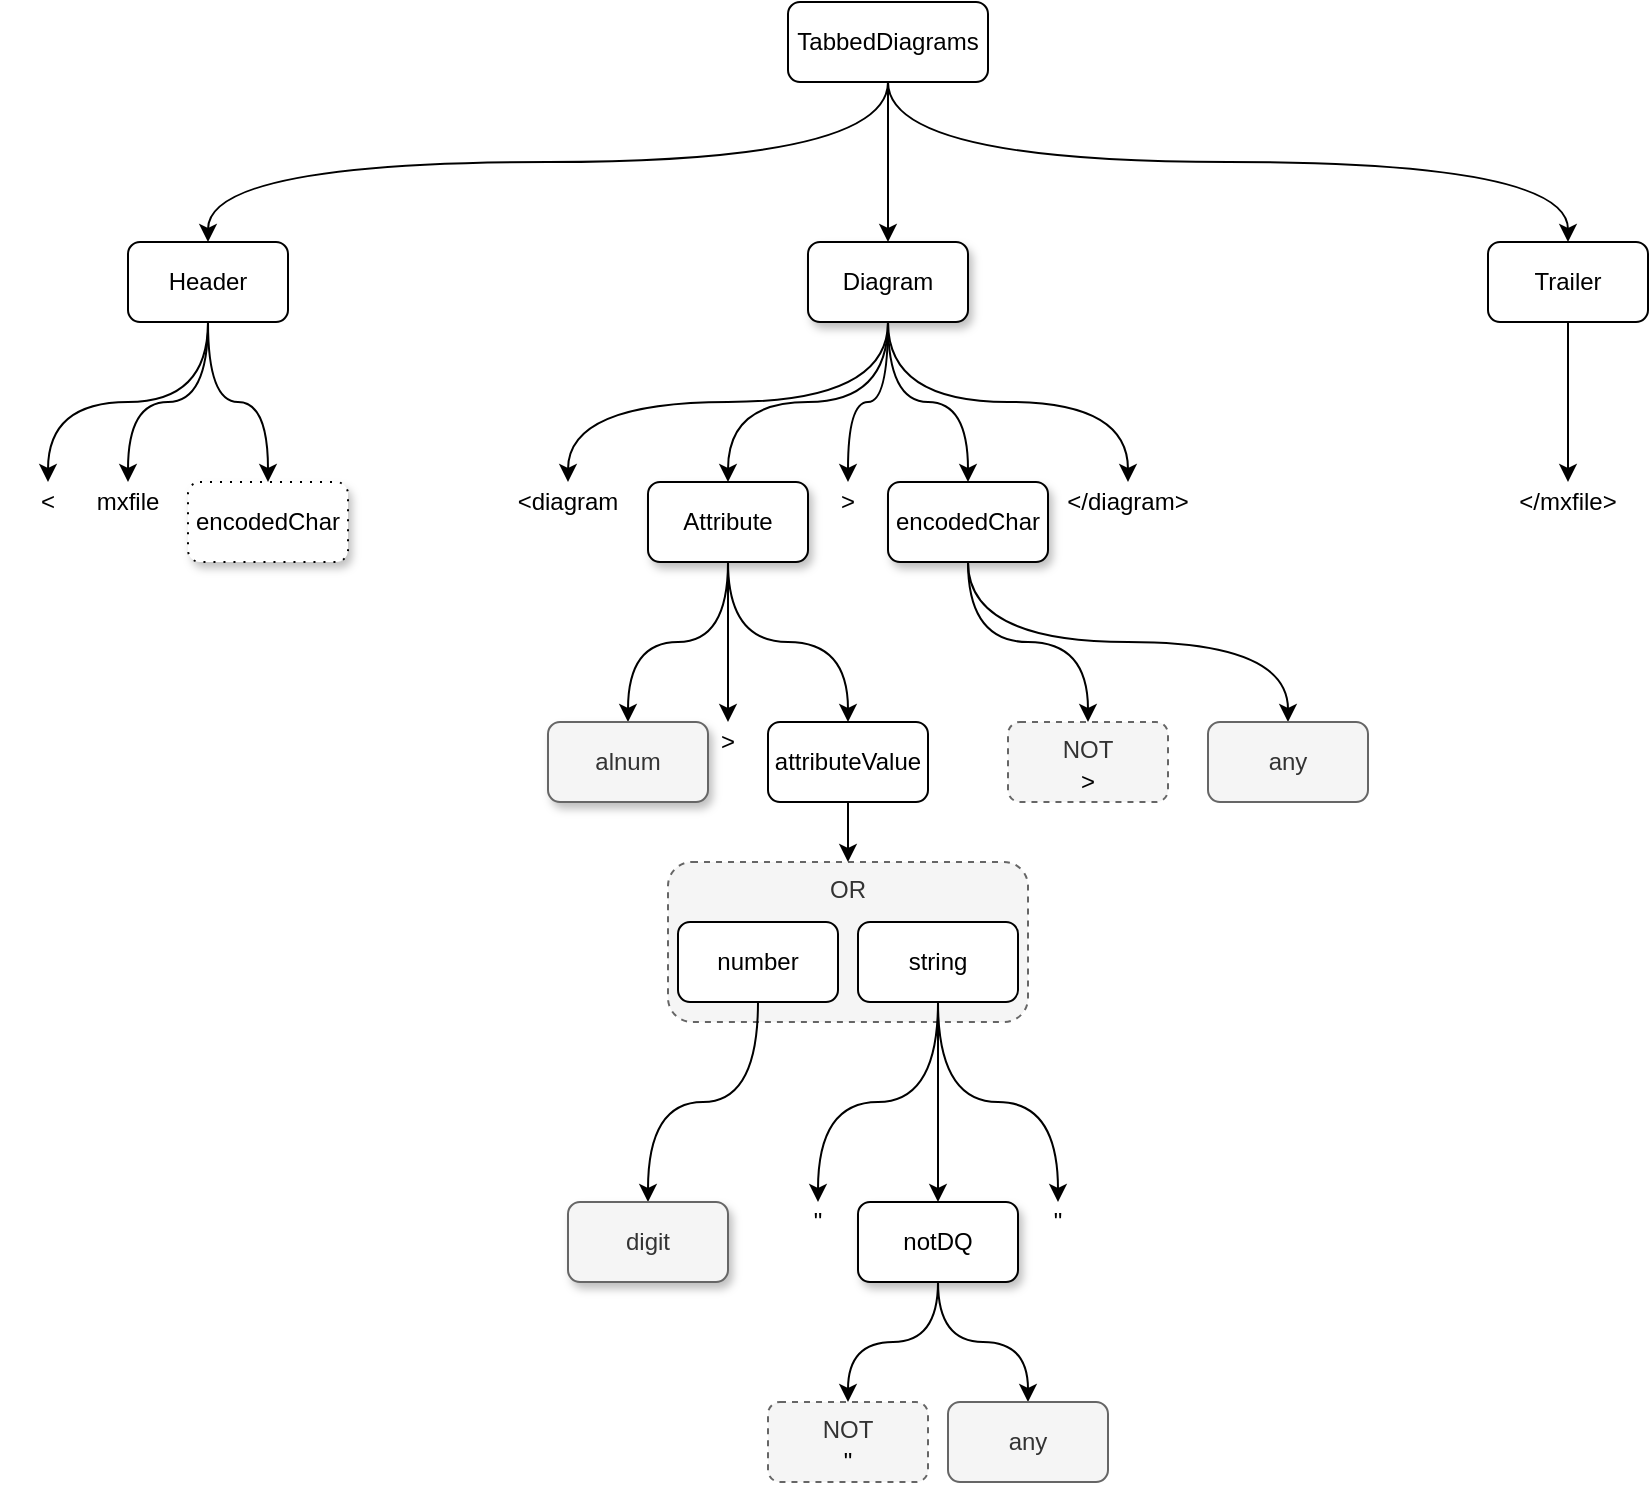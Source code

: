 <mxfile version="14.6.13" type="device"><diagram id="YA6CC45aYDb7RPikW3Vn" name="Page-1"><mxGraphModel dx="1106" dy="705" grid="1" gridSize="10" guides="1" tooltips="1" connect="1" arrows="1" fold="1" page="1" pageScale="1" pageWidth="1100" pageHeight="850" math="0" shadow="0"><root><mxCell id="0"/><mxCell id="1" parent="0"/><mxCell id="K1sE84nKl2dAbx3_uWy9-40" value="OR" style="rounded=1;whiteSpace=wrap;html=1;shadow=0;verticalAlign=top;fillColor=#f5f5f5;strokeColor=#666666;fontColor=#333333;dashed=1;" vertex="1" parent="1"><mxGeometry x="470" y="470" width="180" height="80" as="geometry"/></mxCell><mxCell id="K1sE84nKl2dAbx3_uWy9-27" style="edgeStyle=orthogonalEdgeStyle;curved=1;orthogonalLoop=1;jettySize=auto;html=1;exitX=0.5;exitY=1;exitDx=0;exitDy=0;" edge="1" parent="1" source="K1sE84nKl2dAbx3_uWy9-1" target="K1sE84nKl2dAbx3_uWy9-3"><mxGeometry relative="1" as="geometry"/></mxCell><mxCell id="K1sE84nKl2dAbx3_uWy9-28" style="edgeStyle=orthogonalEdgeStyle;curved=1;orthogonalLoop=1;jettySize=auto;html=1;exitX=0.5;exitY=1;exitDx=0;exitDy=0;entryX=0.5;entryY=0;entryDx=0;entryDy=0;" edge="1" parent="1" source="K1sE84nKl2dAbx3_uWy9-1" target="K1sE84nKl2dAbx3_uWy9-2"><mxGeometry relative="1" as="geometry"/></mxCell><mxCell id="K1sE84nKl2dAbx3_uWy9-29" style="edgeStyle=orthogonalEdgeStyle;curved=1;orthogonalLoop=1;jettySize=auto;html=1;exitX=0.5;exitY=1;exitDx=0;exitDy=0;entryX=0.5;entryY=0;entryDx=0;entryDy=0;" edge="1" parent="1" source="K1sE84nKl2dAbx3_uWy9-1" target="K1sE84nKl2dAbx3_uWy9-4"><mxGeometry relative="1" as="geometry"/></mxCell><mxCell id="K1sE84nKl2dAbx3_uWy9-1" value="TabbedDiagrams" style="rounded=1;whiteSpace=wrap;html=1;" vertex="1" parent="1"><mxGeometry x="530" y="40" width="100" height="40" as="geometry"/></mxCell><mxCell id="K1sE84nKl2dAbx3_uWy9-10" style="edgeStyle=orthogonalEdgeStyle;orthogonalLoop=1;jettySize=auto;html=1;exitX=0.5;exitY=1;exitDx=0;exitDy=0;curved=1;" edge="1" parent="1" source="K1sE84nKl2dAbx3_uWy9-2" target="K1sE84nKl2dAbx3_uWy9-6"><mxGeometry relative="1" as="geometry"/></mxCell><mxCell id="K1sE84nKl2dAbx3_uWy9-11" style="edgeStyle=orthogonalEdgeStyle;orthogonalLoop=1;jettySize=auto;html=1;exitX=0.5;exitY=1;exitDx=0;exitDy=0;entryX=0.5;entryY=0;entryDx=0;entryDy=0;curved=1;" edge="1" parent="1" source="K1sE84nKl2dAbx3_uWy9-2" target="K1sE84nKl2dAbx3_uWy9-9"><mxGeometry relative="1" as="geometry"/></mxCell><mxCell id="K1sE84nKl2dAbx3_uWy9-12" style="edgeStyle=orthogonalEdgeStyle;curved=1;orthogonalLoop=1;jettySize=auto;html=1;exitX=0.5;exitY=1;exitDx=0;exitDy=0;entryX=0.5;entryY=0;entryDx=0;entryDy=0;" edge="1" parent="1" source="K1sE84nKl2dAbx3_uWy9-2" target="K1sE84nKl2dAbx3_uWy9-8"><mxGeometry relative="1" as="geometry"/></mxCell><mxCell id="K1sE84nKl2dAbx3_uWy9-2" value="Header" style="rounded=1;whiteSpace=wrap;html=1;" vertex="1" parent="1"><mxGeometry x="200" y="160" width="80" height="40" as="geometry"/></mxCell><mxCell id="K1sE84nKl2dAbx3_uWy9-22" style="edgeStyle=orthogonalEdgeStyle;curved=1;orthogonalLoop=1;jettySize=auto;html=1;exitX=0.5;exitY=1;exitDx=0;exitDy=0;entryX=0.5;entryY=0;entryDx=0;entryDy=0;" edge="1" parent="1" source="K1sE84nKl2dAbx3_uWy9-3" target="K1sE84nKl2dAbx3_uWy9-19"><mxGeometry relative="1" as="geometry"/></mxCell><mxCell id="K1sE84nKl2dAbx3_uWy9-23" style="edgeStyle=orthogonalEdgeStyle;curved=1;orthogonalLoop=1;jettySize=auto;html=1;exitX=0.5;exitY=1;exitDx=0;exitDy=0;entryX=0.5;entryY=0;entryDx=0;entryDy=0;" edge="1" parent="1" source="K1sE84nKl2dAbx3_uWy9-3" target="K1sE84nKl2dAbx3_uWy9-16"><mxGeometry relative="1" as="geometry"/></mxCell><mxCell id="K1sE84nKl2dAbx3_uWy9-24" style="edgeStyle=orthogonalEdgeStyle;curved=1;orthogonalLoop=1;jettySize=auto;html=1;exitX=0.5;exitY=1;exitDx=0;exitDy=0;entryX=0.5;entryY=0;entryDx=0;entryDy=0;" edge="1" parent="1" source="K1sE84nKl2dAbx3_uWy9-3" target="K1sE84nKl2dAbx3_uWy9-15"><mxGeometry relative="1" as="geometry"/></mxCell><mxCell id="K1sE84nKl2dAbx3_uWy9-25" style="edgeStyle=orthogonalEdgeStyle;curved=1;orthogonalLoop=1;jettySize=auto;html=1;exitX=0.5;exitY=1;exitDx=0;exitDy=0;entryX=0.5;entryY=0;entryDx=0;entryDy=0;" edge="1" parent="1" source="K1sE84nKl2dAbx3_uWy9-3" target="K1sE84nKl2dAbx3_uWy9-20"><mxGeometry relative="1" as="geometry"/></mxCell><mxCell id="K1sE84nKl2dAbx3_uWy9-26" style="edgeStyle=orthogonalEdgeStyle;curved=1;orthogonalLoop=1;jettySize=auto;html=1;exitX=0.5;exitY=1;exitDx=0;exitDy=0;entryX=0.5;entryY=0;entryDx=0;entryDy=0;" edge="1" parent="1" source="K1sE84nKl2dAbx3_uWy9-3" target="K1sE84nKl2dAbx3_uWy9-21"><mxGeometry relative="1" as="geometry"/></mxCell><mxCell id="K1sE84nKl2dAbx3_uWy9-3" value="Diagram" style="rounded=1;whiteSpace=wrap;html=1;shadow=1;" vertex="1" parent="1"><mxGeometry x="540" y="160" width="80" height="40" as="geometry"/></mxCell><mxCell id="K1sE84nKl2dAbx3_uWy9-14" style="edgeStyle=orthogonalEdgeStyle;curved=1;orthogonalLoop=1;jettySize=auto;html=1;exitX=0.5;exitY=1;exitDx=0;exitDy=0;" edge="1" parent="1" source="K1sE84nKl2dAbx3_uWy9-4" target="K1sE84nKl2dAbx3_uWy9-13"><mxGeometry relative="1" as="geometry"/></mxCell><mxCell id="K1sE84nKl2dAbx3_uWy9-4" value="Trailer" style="rounded=1;whiteSpace=wrap;html=1;" vertex="1" parent="1"><mxGeometry x="880" y="160" width="80" height="40" as="geometry"/></mxCell><mxCell id="K1sE84nKl2dAbx3_uWy9-6" value="encodedChar" style="rounded=1;whiteSpace=wrap;html=1;shadow=1;dashed=1;dashPattern=1 4;" vertex="1" parent="1"><mxGeometry x="230" y="280" width="80" height="40" as="geometry"/></mxCell><mxCell id="K1sE84nKl2dAbx3_uWy9-8" value="&amp;lt;" style="text;html=1;strokeColor=none;fillColor=none;align=center;verticalAlign=middle;whiteSpace=wrap;rounded=0;shadow=1;" vertex="1" parent="1"><mxGeometry x="140" y="280" width="40" height="20" as="geometry"/></mxCell><mxCell id="K1sE84nKl2dAbx3_uWy9-9" value="mxfile" style="text;html=1;strokeColor=none;fillColor=none;align=center;verticalAlign=middle;whiteSpace=wrap;rounded=0;shadow=1;" vertex="1" parent="1"><mxGeometry x="180" y="280" width="40" height="20" as="geometry"/></mxCell><mxCell id="K1sE84nKl2dAbx3_uWy9-13" value="&amp;lt;/mxfile&amp;gt;" style="text;html=1;strokeColor=none;fillColor=none;align=center;verticalAlign=middle;whiteSpace=wrap;rounded=0;shadow=1;" vertex="1" parent="1"><mxGeometry x="900" y="280" width="40" height="20" as="geometry"/></mxCell><mxCell id="K1sE84nKl2dAbx3_uWy9-15" value="&amp;lt;diagram" style="text;html=1;strokeColor=none;fillColor=none;align=center;verticalAlign=middle;whiteSpace=wrap;rounded=0;shadow=1;" vertex="1" parent="1"><mxGeometry x="400" y="280" width="40" height="20" as="geometry"/></mxCell><mxCell id="K1sE84nKl2dAbx3_uWy9-33" style="edgeStyle=orthogonalEdgeStyle;curved=1;orthogonalLoop=1;jettySize=auto;html=1;exitX=0.5;exitY=1;exitDx=0;exitDy=0;entryX=0.5;entryY=0;entryDx=0;entryDy=0;" edge="1" parent="1" source="K1sE84nKl2dAbx3_uWy9-16" target="K1sE84nKl2dAbx3_uWy9-30"><mxGeometry relative="1" as="geometry"/></mxCell><mxCell id="K1sE84nKl2dAbx3_uWy9-34" style="edgeStyle=orthogonalEdgeStyle;curved=1;orthogonalLoop=1;jettySize=auto;html=1;exitX=0.5;exitY=1;exitDx=0;exitDy=0;entryX=0.5;entryY=0;entryDx=0;entryDy=0;" edge="1" parent="1" source="K1sE84nKl2dAbx3_uWy9-16" target="K1sE84nKl2dAbx3_uWy9-31"><mxGeometry relative="1" as="geometry"/></mxCell><mxCell id="K1sE84nKl2dAbx3_uWy9-35" style="edgeStyle=orthogonalEdgeStyle;curved=1;orthogonalLoop=1;jettySize=auto;html=1;exitX=0.5;exitY=1;exitDx=0;exitDy=0;entryX=0.5;entryY=0;entryDx=0;entryDy=0;" edge="1" parent="1" source="K1sE84nKl2dAbx3_uWy9-16" target="K1sE84nKl2dAbx3_uWy9-32"><mxGeometry relative="1" as="geometry"/></mxCell><mxCell id="K1sE84nKl2dAbx3_uWy9-16" value="Attribute" style="rounded=1;whiteSpace=wrap;html=1;shadow=1;" vertex="1" parent="1"><mxGeometry x="460" y="280" width="80" height="40" as="geometry"/></mxCell><mxCell id="K1sE84nKl2dAbx3_uWy9-18" style="edgeStyle=orthogonalEdgeStyle;curved=1;orthogonalLoop=1;jettySize=auto;html=1;exitX=0.5;exitY=1;exitDx=0;exitDy=0;" edge="1" parent="1" source="K1sE84nKl2dAbx3_uWy9-15" target="K1sE84nKl2dAbx3_uWy9-15"><mxGeometry relative="1" as="geometry"/></mxCell><mxCell id="K1sE84nKl2dAbx3_uWy9-19" value="&amp;gt;" style="text;html=1;strokeColor=none;fillColor=none;align=center;verticalAlign=middle;whiteSpace=wrap;rounded=0;shadow=1;" vertex="1" parent="1"><mxGeometry x="550" y="280" width="20" height="20" as="geometry"/></mxCell><mxCell id="K1sE84nKl2dAbx3_uWy9-60" style="edgeStyle=orthogonalEdgeStyle;curved=1;orthogonalLoop=1;jettySize=auto;html=1;exitX=0.5;exitY=1;exitDx=0;exitDy=0;entryX=0.5;entryY=0;entryDx=0;entryDy=0;" edge="1" parent="1" source="K1sE84nKl2dAbx3_uWy9-20" target="K1sE84nKl2dAbx3_uWy9-62"><mxGeometry relative="1" as="geometry"><mxPoint x="755" y="400" as="targetPoint"/></mxGeometry></mxCell><mxCell id="K1sE84nKl2dAbx3_uWy9-70" style="edgeStyle=orthogonalEdgeStyle;curved=1;orthogonalLoop=1;jettySize=auto;html=1;exitX=0.5;exitY=1;exitDx=0;exitDy=0;entryX=0.5;entryY=0;entryDx=0;entryDy=0;" edge="1" parent="1" source="K1sE84nKl2dAbx3_uWy9-20" target="K1sE84nKl2dAbx3_uWy9-61"><mxGeometry relative="1" as="geometry"/></mxCell><mxCell id="K1sE84nKl2dAbx3_uWy9-20" value="encodedChar" style="rounded=1;whiteSpace=wrap;html=1;shadow=1;" vertex="1" parent="1"><mxGeometry x="580" y="280" width="80" height="40" as="geometry"/></mxCell><mxCell id="K1sE84nKl2dAbx3_uWy9-21" value="&amp;lt;/diagram&amp;gt;" style="text;html=1;strokeColor=none;fillColor=none;align=center;verticalAlign=middle;whiteSpace=wrap;rounded=0;shadow=1;" vertex="1" parent="1"><mxGeometry x="680" y="280" width="40" height="20" as="geometry"/></mxCell><mxCell id="K1sE84nKl2dAbx3_uWy9-30" value="alnum" style="rounded=1;whiteSpace=wrap;html=1;shadow=1;fillColor=#f5f5f5;strokeColor=#666666;fontColor=#333333;" vertex="1" parent="1"><mxGeometry x="410" y="400" width="80" height="40" as="geometry"/></mxCell><mxCell id="K1sE84nKl2dAbx3_uWy9-31" value="&amp;gt;" style="text;html=1;strokeColor=none;fillColor=none;align=center;verticalAlign=middle;whiteSpace=wrap;rounded=0;shadow=1;" vertex="1" parent="1"><mxGeometry x="490" y="400" width="20" height="20" as="geometry"/></mxCell><mxCell id="K1sE84nKl2dAbx3_uWy9-41" style="edgeStyle=orthogonalEdgeStyle;curved=1;orthogonalLoop=1;jettySize=auto;html=1;exitX=0.5;exitY=1;exitDx=0;exitDy=0;entryX=0.5;entryY=0;entryDx=0;entryDy=0;" edge="1" parent="1" source="K1sE84nKl2dAbx3_uWy9-32" target="K1sE84nKl2dAbx3_uWy9-40"><mxGeometry relative="1" as="geometry"/></mxCell><mxCell id="K1sE84nKl2dAbx3_uWy9-32" value="attributeValue" style="rounded=1;whiteSpace=wrap;html=1;" vertex="1" parent="1"><mxGeometry x="520" y="400" width="80" height="40" as="geometry"/></mxCell><mxCell id="K1sE84nKl2dAbx3_uWy9-43" style="edgeStyle=orthogonalEdgeStyle;curved=1;orthogonalLoop=1;jettySize=auto;html=1;exitX=0.5;exitY=1;exitDx=0;exitDy=0;entryX=0.5;entryY=0;entryDx=0;entryDy=0;" edge="1" parent="1" source="K1sE84nKl2dAbx3_uWy9-36" target="K1sE84nKl2dAbx3_uWy9-42"><mxGeometry relative="1" as="geometry"/></mxCell><mxCell id="K1sE84nKl2dAbx3_uWy9-36" value="number" style="rounded=1;whiteSpace=wrap;html=1;" vertex="1" parent="1"><mxGeometry x="475" y="500" width="80" height="40" as="geometry"/></mxCell><mxCell id="K1sE84nKl2dAbx3_uWy9-47" style="edgeStyle=orthogonalEdgeStyle;curved=1;orthogonalLoop=1;jettySize=auto;html=1;exitX=0.5;exitY=1;exitDx=0;exitDy=0;entryX=0.5;entryY=0;entryDx=0;entryDy=0;" edge="1" parent="1" source="K1sE84nKl2dAbx3_uWy9-37" target="K1sE84nKl2dAbx3_uWy9-44"><mxGeometry relative="1" as="geometry"/></mxCell><mxCell id="K1sE84nKl2dAbx3_uWy9-48" style="edgeStyle=orthogonalEdgeStyle;curved=1;orthogonalLoop=1;jettySize=auto;html=1;exitX=0.5;exitY=1;exitDx=0;exitDy=0;" edge="1" parent="1" source="K1sE84nKl2dAbx3_uWy9-37" target="K1sE84nKl2dAbx3_uWy9-45"><mxGeometry relative="1" as="geometry"/></mxCell><mxCell id="K1sE84nKl2dAbx3_uWy9-49" style="edgeStyle=orthogonalEdgeStyle;curved=1;orthogonalLoop=1;jettySize=auto;html=1;exitX=0.5;exitY=1;exitDx=0;exitDy=0;entryX=0.5;entryY=0;entryDx=0;entryDy=0;" edge="1" parent="1" source="K1sE84nKl2dAbx3_uWy9-37" target="K1sE84nKl2dAbx3_uWy9-46"><mxGeometry relative="1" as="geometry"/></mxCell><mxCell id="K1sE84nKl2dAbx3_uWy9-37" value="string" style="rounded=1;whiteSpace=wrap;html=1;" vertex="1" parent="1"><mxGeometry x="565" y="500" width="80" height="40" as="geometry"/></mxCell><mxCell id="K1sE84nKl2dAbx3_uWy9-42" value="digit" style="rounded=1;whiteSpace=wrap;html=1;shadow=1;fillColor=#f5f5f5;strokeColor=#666666;fontColor=#333333;" vertex="1" parent="1"><mxGeometry x="420" y="640" width="80" height="40" as="geometry"/></mxCell><mxCell id="K1sE84nKl2dAbx3_uWy9-44" value="&quot;" style="text;html=1;strokeColor=none;fillColor=none;align=center;verticalAlign=middle;whiteSpace=wrap;rounded=0;shadow=1;" vertex="1" parent="1"><mxGeometry x="535" y="640" width="20" height="20" as="geometry"/></mxCell><mxCell id="K1sE84nKl2dAbx3_uWy9-56" style="edgeStyle=orthogonalEdgeStyle;curved=1;orthogonalLoop=1;jettySize=auto;html=1;exitX=0.5;exitY=1;exitDx=0;exitDy=0;entryX=0.5;entryY=0;entryDx=0;entryDy=0;" edge="1" parent="1" source="K1sE84nKl2dAbx3_uWy9-45" target="K1sE84nKl2dAbx3_uWy9-66"><mxGeometry relative="1" as="geometry"><mxPoint x="605" y="720" as="targetPoint"/></mxGeometry></mxCell><mxCell id="K1sE84nKl2dAbx3_uWy9-68" style="edgeStyle=orthogonalEdgeStyle;curved=1;orthogonalLoop=1;jettySize=auto;html=1;exitX=0.5;exitY=1;exitDx=0;exitDy=0;entryX=0.5;entryY=0;entryDx=0;entryDy=0;" edge="1" parent="1" source="K1sE84nKl2dAbx3_uWy9-45" target="K1sE84nKl2dAbx3_uWy9-65"><mxGeometry relative="1" as="geometry"/></mxCell><mxCell id="K1sE84nKl2dAbx3_uWy9-45" value="notDQ" style="rounded=1;whiteSpace=wrap;html=1;shadow=1;" vertex="1" parent="1"><mxGeometry x="565" y="640" width="80" height="40" as="geometry"/></mxCell><mxCell id="K1sE84nKl2dAbx3_uWy9-46" value="&quot;" style="text;html=1;strokeColor=none;fillColor=none;align=center;verticalAlign=middle;whiteSpace=wrap;rounded=0;shadow=1;" vertex="1" parent="1"><mxGeometry x="655" y="640" width="20" height="20" as="geometry"/></mxCell><mxCell id="K1sE84nKl2dAbx3_uWy9-61" value="any" style="rounded=1;whiteSpace=wrap;html=1;fillColor=#f5f5f5;strokeColor=#666666;fontColor=#333333;" vertex="1" parent="1"><mxGeometry x="740" y="400" width="80" height="40" as="geometry"/></mxCell><mxCell id="K1sE84nKl2dAbx3_uWy9-62" value="NOT" style="rounded=1;whiteSpace=wrap;html=1;verticalAlign=top;fillColor=#f5f5f5;strokeColor=#666666;fontColor=#333333;dashed=1;" vertex="1" parent="1"><mxGeometry x="640" y="400" width="80" height="40" as="geometry"/></mxCell><mxCell id="K1sE84nKl2dAbx3_uWy9-63" value="&amp;gt;" style="text;html=1;strokeColor=none;fillColor=none;align=center;verticalAlign=middle;whiteSpace=wrap;rounded=0;shadow=1;" vertex="1" parent="1"><mxGeometry x="670" y="420" width="20" height="20" as="geometry"/></mxCell><mxCell id="K1sE84nKl2dAbx3_uWy9-65" value="any" style="rounded=1;whiteSpace=wrap;html=1;fillColor=#f5f5f5;strokeColor=#666666;fontColor=#333333;" vertex="1" parent="1"><mxGeometry x="610" y="740" width="80" height="40" as="geometry"/></mxCell><mxCell id="K1sE84nKl2dAbx3_uWy9-66" value="NOT" style="rounded=1;whiteSpace=wrap;html=1;verticalAlign=top;fillColor=#f5f5f5;strokeColor=#666666;fontColor=#333333;dashed=1;" vertex="1" parent="1"><mxGeometry x="520" y="740" width="80" height="40" as="geometry"/></mxCell><mxCell id="K1sE84nKl2dAbx3_uWy9-67" value="&quot;" style="text;html=1;strokeColor=none;fillColor=none;align=center;verticalAlign=middle;whiteSpace=wrap;rounded=0;shadow=1;" vertex="1" parent="1"><mxGeometry x="550" y="760" width="20" height="20" as="geometry"/></mxCell></root></mxGraphModel></diagram></mxfile>
